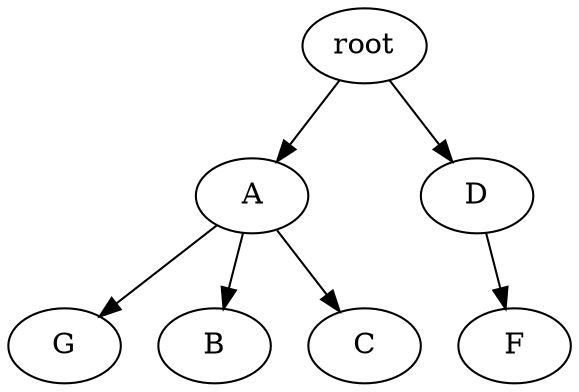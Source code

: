 strict digraph G {
	graph [name=G];
	0	[label=root];
	1	[label=A];
	0 -> 1;
	2	[label=D];
	0 -> 2;
	3	[label=G];
	1 -> 3;
	4	[label=B];
	1 -> 4;
	5	[label=C];
	1 -> 5;
	6	[label=F];
	2 -> 6;
}
